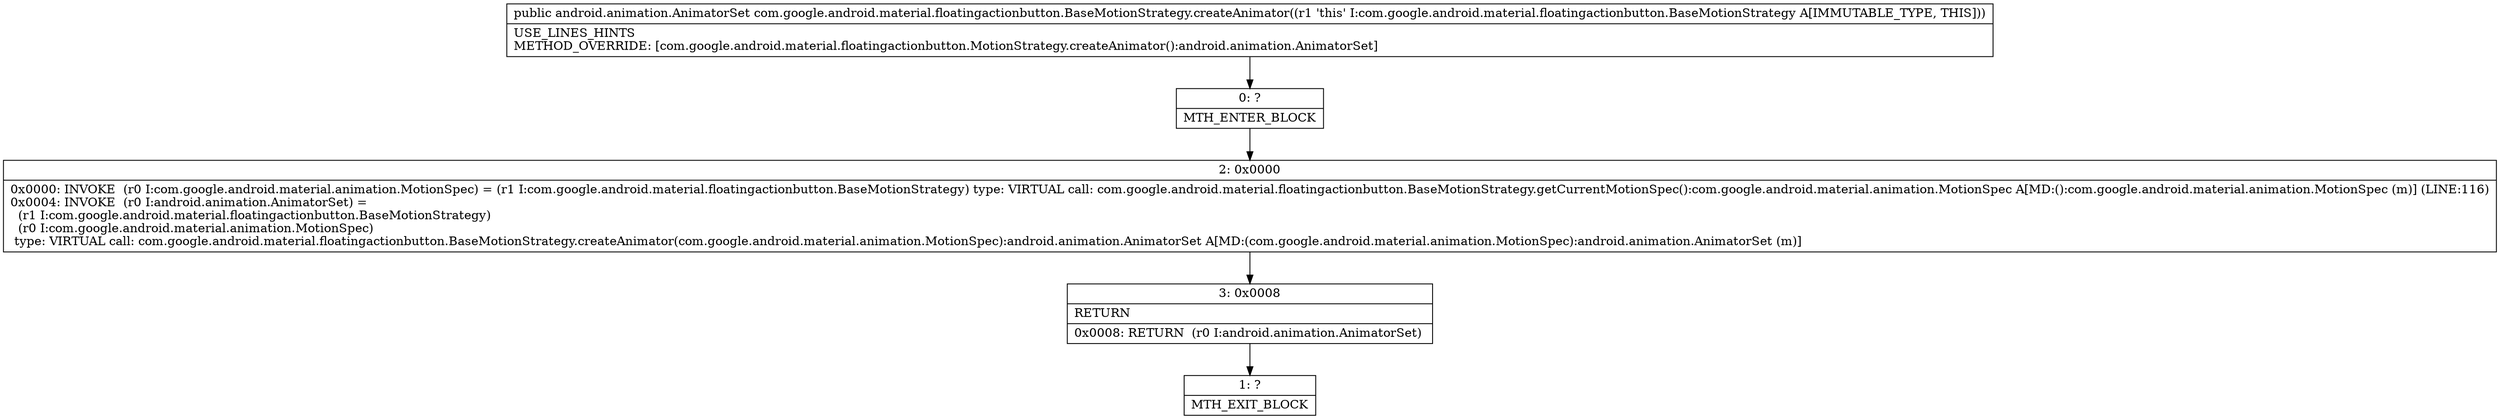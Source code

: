 digraph "CFG forcom.google.android.material.floatingactionbutton.BaseMotionStrategy.createAnimator()Landroid\/animation\/AnimatorSet;" {
Node_0 [shape=record,label="{0\:\ ?|MTH_ENTER_BLOCK\l}"];
Node_2 [shape=record,label="{2\:\ 0x0000|0x0000: INVOKE  (r0 I:com.google.android.material.animation.MotionSpec) = (r1 I:com.google.android.material.floatingactionbutton.BaseMotionStrategy) type: VIRTUAL call: com.google.android.material.floatingactionbutton.BaseMotionStrategy.getCurrentMotionSpec():com.google.android.material.animation.MotionSpec A[MD:():com.google.android.material.animation.MotionSpec (m)] (LINE:116)\l0x0004: INVOKE  (r0 I:android.animation.AnimatorSet) = \l  (r1 I:com.google.android.material.floatingactionbutton.BaseMotionStrategy)\l  (r0 I:com.google.android.material.animation.MotionSpec)\l type: VIRTUAL call: com.google.android.material.floatingactionbutton.BaseMotionStrategy.createAnimator(com.google.android.material.animation.MotionSpec):android.animation.AnimatorSet A[MD:(com.google.android.material.animation.MotionSpec):android.animation.AnimatorSet (m)]\l}"];
Node_3 [shape=record,label="{3\:\ 0x0008|RETURN\l|0x0008: RETURN  (r0 I:android.animation.AnimatorSet) \l}"];
Node_1 [shape=record,label="{1\:\ ?|MTH_EXIT_BLOCK\l}"];
MethodNode[shape=record,label="{public android.animation.AnimatorSet com.google.android.material.floatingactionbutton.BaseMotionStrategy.createAnimator((r1 'this' I:com.google.android.material.floatingactionbutton.BaseMotionStrategy A[IMMUTABLE_TYPE, THIS]))  | USE_LINES_HINTS\lMETHOD_OVERRIDE: [com.google.android.material.floatingactionbutton.MotionStrategy.createAnimator():android.animation.AnimatorSet]\l}"];
MethodNode -> Node_0;Node_0 -> Node_2;
Node_2 -> Node_3;
Node_3 -> Node_1;
}

